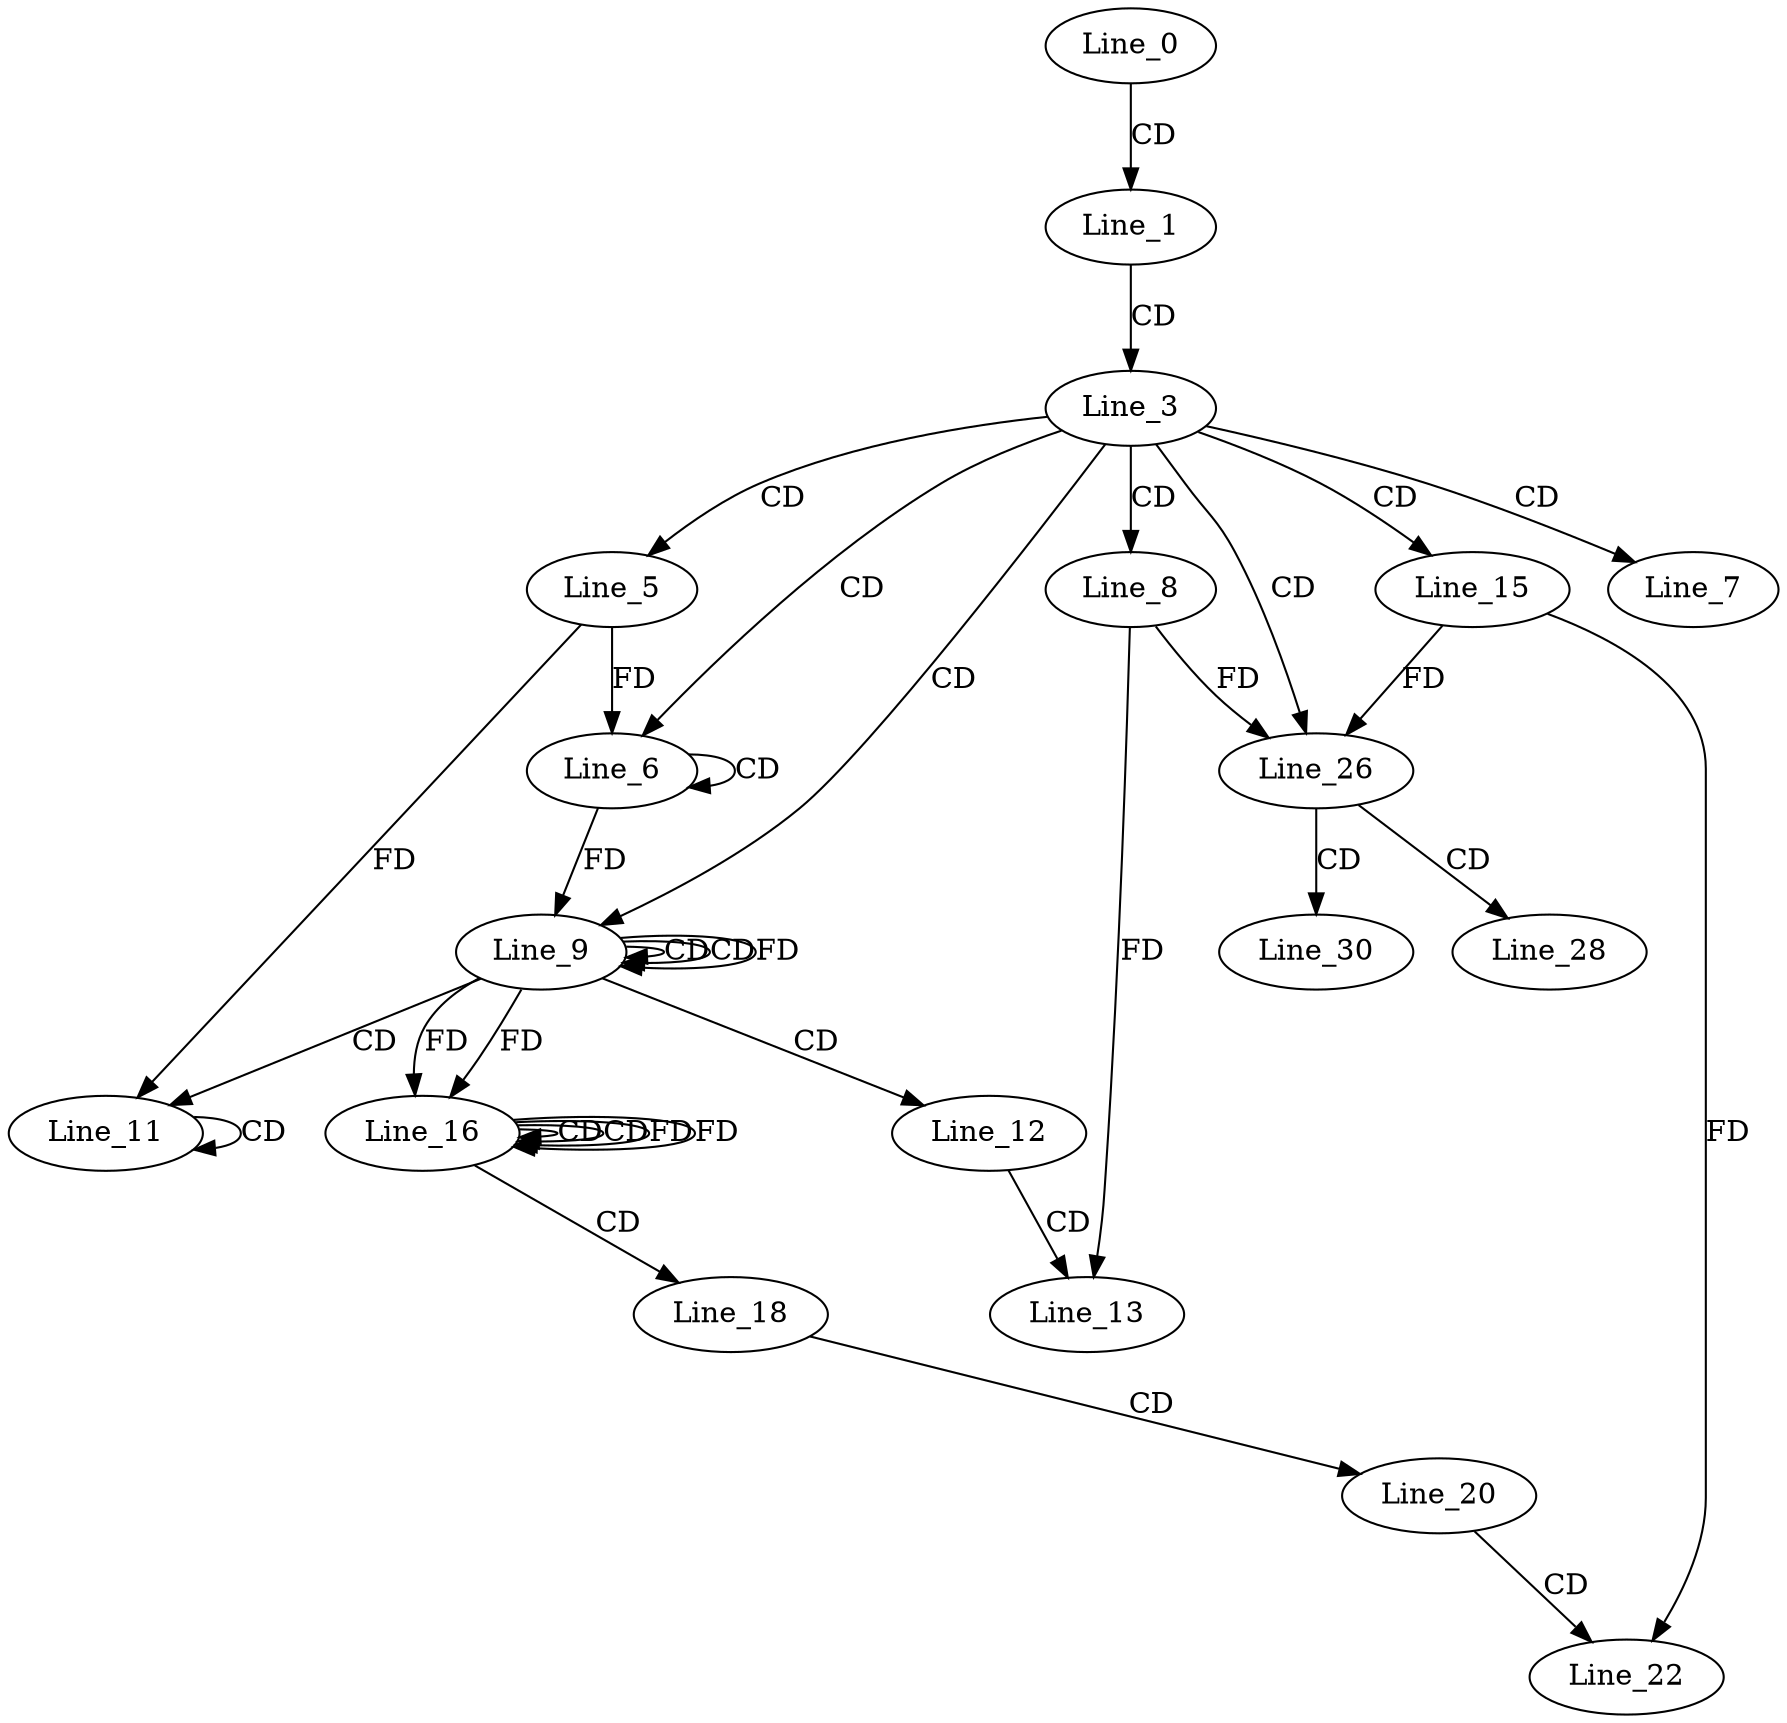 digraph G {
  Line_0;
  Line_1;
  Line_3;
  Line_5;
  Line_6;
  Line_6;
  Line_7;
  Line_8;
  Line_9;
  Line_9;
  Line_9;
  Line_11;
  Line_11;
  Line_12;
  Line_13;
  Line_15;
  Line_16;
  Line_16;
  Line_16;
  Line_18;
  Line_20;
  Line_22;
  Line_26;
  Line_28;
  Line_30;
  Line_0 -> Line_1 [ label="CD" ];
  Line_1 -> Line_3 [ label="CD" ];
  Line_3 -> Line_5 [ label="CD" ];
  Line_3 -> Line_6 [ label="CD" ];
  Line_6 -> Line_6 [ label="CD" ];
  Line_5 -> Line_6 [ label="FD" ];
  Line_3 -> Line_7 [ label="CD" ];
  Line_3 -> Line_8 [ label="CD" ];
  Line_3 -> Line_9 [ label="CD" ];
  Line_9 -> Line_9 [ label="CD" ];
  Line_6 -> Line_9 [ label="FD" ];
  Line_9 -> Line_9 [ label="CD" ];
  Line_9 -> Line_9 [ label="FD" ];
  Line_9 -> Line_11 [ label="CD" ];
  Line_11 -> Line_11 [ label="CD" ];
  Line_5 -> Line_11 [ label="FD" ];
  Line_9 -> Line_12 [ label="CD" ];
  Line_12 -> Line_13 [ label="CD" ];
  Line_8 -> Line_13 [ label="FD" ];
  Line_3 -> Line_15 [ label="CD" ];
  Line_16 -> Line_16 [ label="CD" ];
  Line_9 -> Line_16 [ label="FD" ];
  Line_16 -> Line_16 [ label="CD" ];
  Line_16 -> Line_16 [ label="FD" ];
  Line_9 -> Line_16 [ label="FD" ];
  Line_16 -> Line_18 [ label="CD" ];
  Line_18 -> Line_20 [ label="CD" ];
  Line_20 -> Line_22 [ label="CD" ];
  Line_15 -> Line_22 [ label="FD" ];
  Line_3 -> Line_26 [ label="CD" ];
  Line_15 -> Line_26 [ label="FD" ];
  Line_8 -> Line_26 [ label="FD" ];
  Line_26 -> Line_28 [ label="CD" ];
  Line_26 -> Line_30 [ label="CD" ];
  Line_16 -> Line_16 [ label="FD" ];
}
